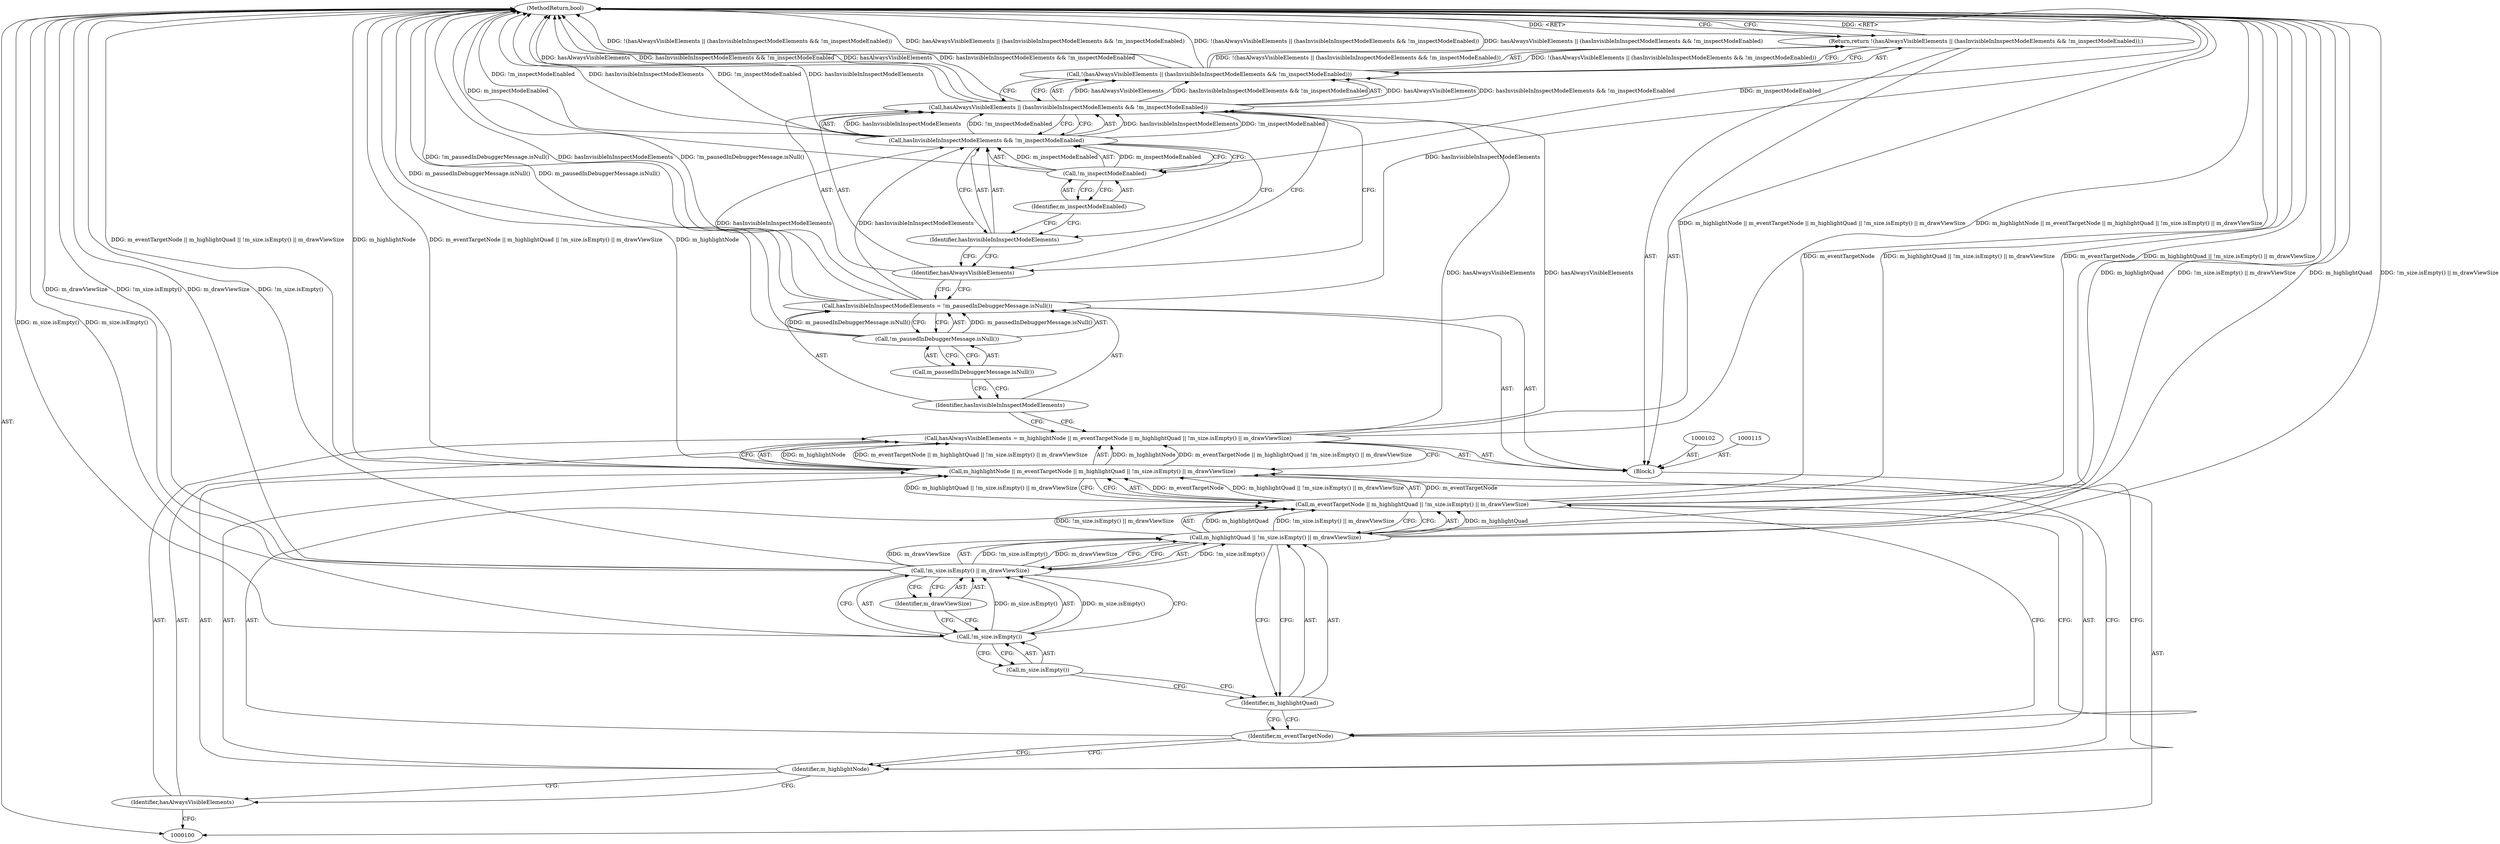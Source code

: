 digraph "0_Chrome_d4cd2b2c0953ad7e9fa988c234eb9361be80fe81_3" {
"1000128" [label="(MethodReturn,bool)"];
"1000101" [label="(Block,)"];
"1000114" [label="(Identifier,m_drawViewSize)"];
"1000105" [label="(Call,m_highlightNode || m_eventTargetNode || m_highlightQuad || !m_size.isEmpty() || m_drawViewSize)"];
"1000106" [label="(Identifier,m_highlightNode)"];
"1000107" [label="(Call,m_eventTargetNode || m_highlightQuad || !m_size.isEmpty() || m_drawViewSize)"];
"1000108" [label="(Identifier,m_eventTargetNode)"];
"1000109" [label="(Call,m_highlightQuad || !m_size.isEmpty() || m_drawViewSize)"];
"1000110" [label="(Identifier,m_highlightQuad)"];
"1000103" [label="(Call,hasAlwaysVisibleElements = m_highlightNode || m_eventTargetNode || m_highlightQuad || !m_size.isEmpty() || m_drawViewSize)"];
"1000104" [label="(Identifier,hasAlwaysVisibleElements)"];
"1000111" [label="(Call,!m_size.isEmpty() || m_drawViewSize)"];
"1000112" [label="(Call,!m_size.isEmpty())"];
"1000113" [label="(Call,m_size.isEmpty())"];
"1000116" [label="(Call,hasInvisibleInInspectModeElements = !m_pausedInDebuggerMessage.isNull())"];
"1000117" [label="(Identifier,hasInvisibleInInspectModeElements)"];
"1000118" [label="(Call,!m_pausedInDebuggerMessage.isNull())"];
"1000119" [label="(Call,m_pausedInDebuggerMessage.isNull())"];
"1000121" [label="(Call,!(hasAlwaysVisibleElements || (hasInvisibleInInspectModeElements && !m_inspectModeEnabled)))"];
"1000122" [label="(Call,hasAlwaysVisibleElements || (hasInvisibleInInspectModeElements && !m_inspectModeEnabled))"];
"1000123" [label="(Identifier,hasAlwaysVisibleElements)"];
"1000124" [label="(Call,hasInvisibleInInspectModeElements && !m_inspectModeEnabled)"];
"1000125" [label="(Identifier,hasInvisibleInInspectModeElements)"];
"1000120" [label="(Return,return !(hasAlwaysVisibleElements || (hasInvisibleInInspectModeElements && !m_inspectModeEnabled));)"];
"1000126" [label="(Call,!m_inspectModeEnabled)"];
"1000127" [label="(Identifier,m_inspectModeEnabled)"];
"1000128" -> "1000100"  [label="AST: "];
"1000128" -> "1000120"  [label="CFG: "];
"1000116" -> "1000128"  [label="DDG: hasInvisibleInInspectModeElements"];
"1000116" -> "1000128"  [label="DDG: !m_pausedInDebuggerMessage.isNull()"];
"1000124" -> "1000128"  [label="DDG: !m_inspectModeEnabled"];
"1000124" -> "1000128"  [label="DDG: hasInvisibleInInspectModeElements"];
"1000107" -> "1000128"  [label="DDG: m_eventTargetNode"];
"1000107" -> "1000128"  [label="DDG: m_highlightQuad || !m_size.isEmpty() || m_drawViewSize"];
"1000105" -> "1000128"  [label="DDG: m_eventTargetNode || m_highlightQuad || !m_size.isEmpty() || m_drawViewSize"];
"1000105" -> "1000128"  [label="DDG: m_highlightNode"];
"1000103" -> "1000128"  [label="DDG: m_highlightNode || m_eventTargetNode || m_highlightQuad || !m_size.isEmpty() || m_drawViewSize"];
"1000111" -> "1000128"  [label="DDG: m_drawViewSize"];
"1000111" -> "1000128"  [label="DDG: !m_size.isEmpty()"];
"1000122" -> "1000128"  [label="DDG: hasAlwaysVisibleElements"];
"1000122" -> "1000128"  [label="DDG: hasInvisibleInInspectModeElements && !m_inspectModeEnabled"];
"1000121" -> "1000128"  [label="DDG: !(hasAlwaysVisibleElements || (hasInvisibleInInspectModeElements && !m_inspectModeEnabled))"];
"1000121" -> "1000128"  [label="DDG: hasAlwaysVisibleElements || (hasInvisibleInInspectModeElements && !m_inspectModeEnabled)"];
"1000126" -> "1000128"  [label="DDG: m_inspectModeEnabled"];
"1000118" -> "1000128"  [label="DDG: m_pausedInDebuggerMessage.isNull()"];
"1000112" -> "1000128"  [label="DDG: m_size.isEmpty()"];
"1000109" -> "1000128"  [label="DDG: m_highlightQuad"];
"1000109" -> "1000128"  [label="DDG: !m_size.isEmpty() || m_drawViewSize"];
"1000120" -> "1000128"  [label="DDG: <RET>"];
"1000101" -> "1000100"  [label="AST: "];
"1000102" -> "1000101"  [label="AST: "];
"1000103" -> "1000101"  [label="AST: "];
"1000115" -> "1000101"  [label="AST: "];
"1000116" -> "1000101"  [label="AST: "];
"1000120" -> "1000101"  [label="AST: "];
"1000114" -> "1000111"  [label="AST: "];
"1000114" -> "1000112"  [label="CFG: "];
"1000111" -> "1000114"  [label="CFG: "];
"1000105" -> "1000103"  [label="AST: "];
"1000105" -> "1000106"  [label="CFG: "];
"1000105" -> "1000107"  [label="CFG: "];
"1000106" -> "1000105"  [label="AST: "];
"1000107" -> "1000105"  [label="AST: "];
"1000103" -> "1000105"  [label="CFG: "];
"1000105" -> "1000128"  [label="DDG: m_eventTargetNode || m_highlightQuad || !m_size.isEmpty() || m_drawViewSize"];
"1000105" -> "1000128"  [label="DDG: m_highlightNode"];
"1000105" -> "1000103"  [label="DDG: m_highlightNode"];
"1000105" -> "1000103"  [label="DDG: m_eventTargetNode || m_highlightQuad || !m_size.isEmpty() || m_drawViewSize"];
"1000107" -> "1000105"  [label="DDG: m_eventTargetNode"];
"1000107" -> "1000105"  [label="DDG: m_highlightQuad || !m_size.isEmpty() || m_drawViewSize"];
"1000106" -> "1000105"  [label="AST: "];
"1000106" -> "1000104"  [label="CFG: "];
"1000108" -> "1000106"  [label="CFG: "];
"1000105" -> "1000106"  [label="CFG: "];
"1000107" -> "1000105"  [label="AST: "];
"1000107" -> "1000108"  [label="CFG: "];
"1000107" -> "1000109"  [label="CFG: "];
"1000108" -> "1000107"  [label="AST: "];
"1000109" -> "1000107"  [label="AST: "];
"1000105" -> "1000107"  [label="CFG: "];
"1000107" -> "1000128"  [label="DDG: m_eventTargetNode"];
"1000107" -> "1000128"  [label="DDG: m_highlightQuad || !m_size.isEmpty() || m_drawViewSize"];
"1000107" -> "1000105"  [label="DDG: m_eventTargetNode"];
"1000107" -> "1000105"  [label="DDG: m_highlightQuad || !m_size.isEmpty() || m_drawViewSize"];
"1000109" -> "1000107"  [label="DDG: m_highlightQuad"];
"1000109" -> "1000107"  [label="DDG: !m_size.isEmpty() || m_drawViewSize"];
"1000108" -> "1000107"  [label="AST: "];
"1000108" -> "1000106"  [label="CFG: "];
"1000110" -> "1000108"  [label="CFG: "];
"1000107" -> "1000108"  [label="CFG: "];
"1000109" -> "1000107"  [label="AST: "];
"1000109" -> "1000110"  [label="CFG: "];
"1000109" -> "1000111"  [label="CFG: "];
"1000110" -> "1000109"  [label="AST: "];
"1000111" -> "1000109"  [label="AST: "];
"1000107" -> "1000109"  [label="CFG: "];
"1000109" -> "1000128"  [label="DDG: m_highlightQuad"];
"1000109" -> "1000128"  [label="DDG: !m_size.isEmpty() || m_drawViewSize"];
"1000109" -> "1000107"  [label="DDG: m_highlightQuad"];
"1000109" -> "1000107"  [label="DDG: !m_size.isEmpty() || m_drawViewSize"];
"1000111" -> "1000109"  [label="DDG: !m_size.isEmpty()"];
"1000111" -> "1000109"  [label="DDG: m_drawViewSize"];
"1000110" -> "1000109"  [label="AST: "];
"1000110" -> "1000108"  [label="CFG: "];
"1000113" -> "1000110"  [label="CFG: "];
"1000109" -> "1000110"  [label="CFG: "];
"1000103" -> "1000101"  [label="AST: "];
"1000103" -> "1000105"  [label="CFG: "];
"1000104" -> "1000103"  [label="AST: "];
"1000105" -> "1000103"  [label="AST: "];
"1000117" -> "1000103"  [label="CFG: "];
"1000103" -> "1000128"  [label="DDG: m_highlightNode || m_eventTargetNode || m_highlightQuad || !m_size.isEmpty() || m_drawViewSize"];
"1000105" -> "1000103"  [label="DDG: m_highlightNode"];
"1000105" -> "1000103"  [label="DDG: m_eventTargetNode || m_highlightQuad || !m_size.isEmpty() || m_drawViewSize"];
"1000103" -> "1000122"  [label="DDG: hasAlwaysVisibleElements"];
"1000104" -> "1000103"  [label="AST: "];
"1000104" -> "1000100"  [label="CFG: "];
"1000106" -> "1000104"  [label="CFG: "];
"1000111" -> "1000109"  [label="AST: "];
"1000111" -> "1000112"  [label="CFG: "];
"1000111" -> "1000114"  [label="CFG: "];
"1000112" -> "1000111"  [label="AST: "];
"1000114" -> "1000111"  [label="AST: "];
"1000109" -> "1000111"  [label="CFG: "];
"1000111" -> "1000128"  [label="DDG: m_drawViewSize"];
"1000111" -> "1000128"  [label="DDG: !m_size.isEmpty()"];
"1000111" -> "1000109"  [label="DDG: !m_size.isEmpty()"];
"1000111" -> "1000109"  [label="DDG: m_drawViewSize"];
"1000112" -> "1000111"  [label="DDG: m_size.isEmpty()"];
"1000112" -> "1000111"  [label="AST: "];
"1000112" -> "1000113"  [label="CFG: "];
"1000113" -> "1000112"  [label="AST: "];
"1000114" -> "1000112"  [label="CFG: "];
"1000111" -> "1000112"  [label="CFG: "];
"1000112" -> "1000128"  [label="DDG: m_size.isEmpty()"];
"1000112" -> "1000111"  [label="DDG: m_size.isEmpty()"];
"1000113" -> "1000112"  [label="AST: "];
"1000113" -> "1000110"  [label="CFG: "];
"1000112" -> "1000113"  [label="CFG: "];
"1000116" -> "1000101"  [label="AST: "];
"1000116" -> "1000118"  [label="CFG: "];
"1000117" -> "1000116"  [label="AST: "];
"1000118" -> "1000116"  [label="AST: "];
"1000123" -> "1000116"  [label="CFG: "];
"1000116" -> "1000128"  [label="DDG: hasInvisibleInInspectModeElements"];
"1000116" -> "1000128"  [label="DDG: !m_pausedInDebuggerMessage.isNull()"];
"1000118" -> "1000116"  [label="DDG: m_pausedInDebuggerMessage.isNull()"];
"1000116" -> "1000124"  [label="DDG: hasInvisibleInInspectModeElements"];
"1000117" -> "1000116"  [label="AST: "];
"1000117" -> "1000103"  [label="CFG: "];
"1000119" -> "1000117"  [label="CFG: "];
"1000118" -> "1000116"  [label="AST: "];
"1000118" -> "1000119"  [label="CFG: "];
"1000119" -> "1000118"  [label="AST: "];
"1000116" -> "1000118"  [label="CFG: "];
"1000118" -> "1000128"  [label="DDG: m_pausedInDebuggerMessage.isNull()"];
"1000118" -> "1000116"  [label="DDG: m_pausedInDebuggerMessage.isNull()"];
"1000119" -> "1000118"  [label="AST: "];
"1000119" -> "1000117"  [label="CFG: "];
"1000118" -> "1000119"  [label="CFG: "];
"1000121" -> "1000120"  [label="AST: "];
"1000121" -> "1000122"  [label="CFG: "];
"1000122" -> "1000121"  [label="AST: "];
"1000120" -> "1000121"  [label="CFG: "];
"1000121" -> "1000128"  [label="DDG: !(hasAlwaysVisibleElements || (hasInvisibleInInspectModeElements && !m_inspectModeEnabled))"];
"1000121" -> "1000128"  [label="DDG: hasAlwaysVisibleElements || (hasInvisibleInInspectModeElements && !m_inspectModeEnabled)"];
"1000121" -> "1000120"  [label="DDG: !(hasAlwaysVisibleElements || (hasInvisibleInInspectModeElements && !m_inspectModeEnabled))"];
"1000122" -> "1000121"  [label="DDG: hasAlwaysVisibleElements"];
"1000122" -> "1000121"  [label="DDG: hasInvisibleInInspectModeElements && !m_inspectModeEnabled"];
"1000122" -> "1000121"  [label="AST: "];
"1000122" -> "1000123"  [label="CFG: "];
"1000122" -> "1000124"  [label="CFG: "];
"1000123" -> "1000122"  [label="AST: "];
"1000124" -> "1000122"  [label="AST: "];
"1000121" -> "1000122"  [label="CFG: "];
"1000122" -> "1000128"  [label="DDG: hasAlwaysVisibleElements"];
"1000122" -> "1000128"  [label="DDG: hasInvisibleInInspectModeElements && !m_inspectModeEnabled"];
"1000122" -> "1000121"  [label="DDG: hasAlwaysVisibleElements"];
"1000122" -> "1000121"  [label="DDG: hasInvisibleInInspectModeElements && !m_inspectModeEnabled"];
"1000103" -> "1000122"  [label="DDG: hasAlwaysVisibleElements"];
"1000124" -> "1000122"  [label="DDG: hasInvisibleInInspectModeElements"];
"1000124" -> "1000122"  [label="DDG: !m_inspectModeEnabled"];
"1000123" -> "1000122"  [label="AST: "];
"1000123" -> "1000116"  [label="CFG: "];
"1000125" -> "1000123"  [label="CFG: "];
"1000122" -> "1000123"  [label="CFG: "];
"1000124" -> "1000122"  [label="AST: "];
"1000124" -> "1000125"  [label="CFG: "];
"1000124" -> "1000126"  [label="CFG: "];
"1000125" -> "1000124"  [label="AST: "];
"1000126" -> "1000124"  [label="AST: "];
"1000122" -> "1000124"  [label="CFG: "];
"1000124" -> "1000128"  [label="DDG: !m_inspectModeEnabled"];
"1000124" -> "1000128"  [label="DDG: hasInvisibleInInspectModeElements"];
"1000124" -> "1000122"  [label="DDG: hasInvisibleInInspectModeElements"];
"1000124" -> "1000122"  [label="DDG: !m_inspectModeEnabled"];
"1000116" -> "1000124"  [label="DDG: hasInvisibleInInspectModeElements"];
"1000126" -> "1000124"  [label="DDG: m_inspectModeEnabled"];
"1000125" -> "1000124"  [label="AST: "];
"1000125" -> "1000123"  [label="CFG: "];
"1000127" -> "1000125"  [label="CFG: "];
"1000124" -> "1000125"  [label="CFG: "];
"1000120" -> "1000101"  [label="AST: "];
"1000120" -> "1000121"  [label="CFG: "];
"1000121" -> "1000120"  [label="AST: "];
"1000128" -> "1000120"  [label="CFG: "];
"1000120" -> "1000128"  [label="DDG: <RET>"];
"1000121" -> "1000120"  [label="DDG: !(hasAlwaysVisibleElements || (hasInvisibleInInspectModeElements && !m_inspectModeEnabled))"];
"1000126" -> "1000124"  [label="AST: "];
"1000126" -> "1000127"  [label="CFG: "];
"1000127" -> "1000126"  [label="AST: "];
"1000124" -> "1000126"  [label="CFG: "];
"1000126" -> "1000128"  [label="DDG: m_inspectModeEnabled"];
"1000126" -> "1000124"  [label="DDG: m_inspectModeEnabled"];
"1000127" -> "1000126"  [label="AST: "];
"1000127" -> "1000125"  [label="CFG: "];
"1000126" -> "1000127"  [label="CFG: "];
}
